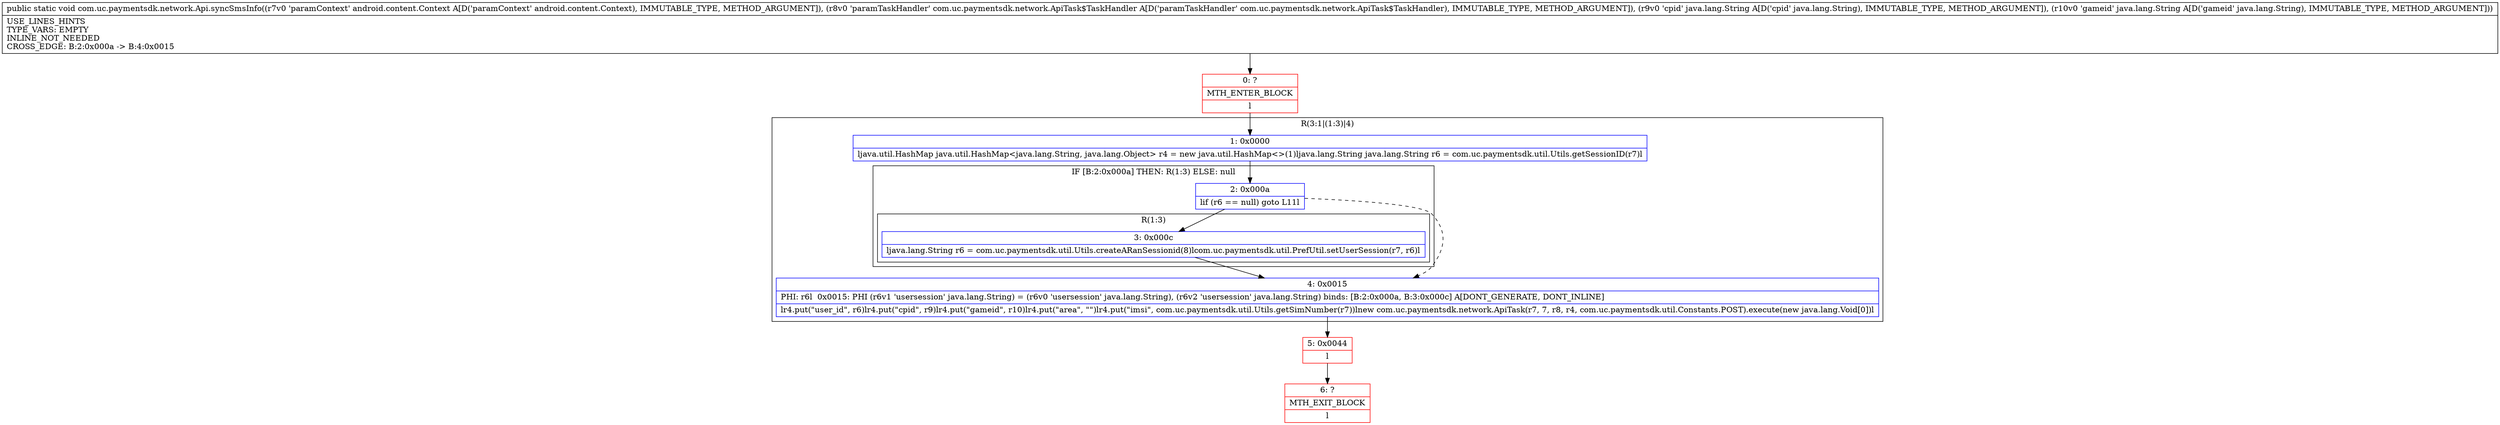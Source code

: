 digraph "CFG forcom.uc.paymentsdk.network.Api.syncSmsInfo(Landroid\/content\/Context;Lcom\/uc\/paymentsdk\/network\/ApiTask$TaskHandler;Ljava\/lang\/String;Ljava\/lang\/String;)V" {
subgraph cluster_Region_36716301 {
label = "R(3:1|(1:3)|4)";
node [shape=record,color=blue];
Node_1 [shape=record,label="{1\:\ 0x0000|ljava.util.HashMap java.util.HashMap\<java.lang.String, java.lang.Object\> r4 = new java.util.HashMap\<\>(1)ljava.lang.String java.lang.String r6 = com.uc.paymentsdk.util.Utils.getSessionID(r7)l}"];
subgraph cluster_IfRegion_1270900273 {
label = "IF [B:2:0x000a] THEN: R(1:3) ELSE: null";
node [shape=record,color=blue];
Node_2 [shape=record,label="{2\:\ 0x000a|lif (r6 == null) goto L11l}"];
subgraph cluster_Region_1508146324 {
label = "R(1:3)";
node [shape=record,color=blue];
Node_3 [shape=record,label="{3\:\ 0x000c|ljava.lang.String r6 = com.uc.paymentsdk.util.Utils.createARanSessionid(8)lcom.uc.paymentsdk.util.PrefUtil.setUserSession(r7, r6)l}"];
}
}
Node_4 [shape=record,label="{4\:\ 0x0015|PHI: r6l  0x0015: PHI (r6v1 'usersession' java.lang.String) = (r6v0 'usersession' java.lang.String), (r6v2 'usersession' java.lang.String) binds: [B:2:0x000a, B:3:0x000c] A[DONT_GENERATE, DONT_INLINE]\l|lr4.put(\"user_id\", r6)lr4.put(\"cpid\", r9)lr4.put(\"gameid\", r10)lr4.put(\"area\", \"\")lr4.put(\"imsi\", com.uc.paymentsdk.util.Utils.getSimNumber(r7))lnew com.uc.paymentsdk.network.ApiTask(r7, 7, r8, r4, com.uc.paymentsdk.util.Constants.POST).execute(new java.lang.Void[0])l}"];
}
Node_0 [shape=record,color=red,label="{0\:\ ?|MTH_ENTER_BLOCK\l|l}"];
Node_5 [shape=record,color=red,label="{5\:\ 0x0044|l}"];
Node_6 [shape=record,color=red,label="{6\:\ ?|MTH_EXIT_BLOCK\l|l}"];
MethodNode[shape=record,label="{public static void com.uc.paymentsdk.network.Api.syncSmsInfo((r7v0 'paramContext' android.content.Context A[D('paramContext' android.content.Context), IMMUTABLE_TYPE, METHOD_ARGUMENT]), (r8v0 'paramTaskHandler' com.uc.paymentsdk.network.ApiTask$TaskHandler A[D('paramTaskHandler' com.uc.paymentsdk.network.ApiTask$TaskHandler), IMMUTABLE_TYPE, METHOD_ARGUMENT]), (r9v0 'cpid' java.lang.String A[D('cpid' java.lang.String), IMMUTABLE_TYPE, METHOD_ARGUMENT]), (r10v0 'gameid' java.lang.String A[D('gameid' java.lang.String), IMMUTABLE_TYPE, METHOD_ARGUMENT]))  | USE_LINES_HINTS\lTYPE_VARS: EMPTY\lINLINE_NOT_NEEDED\lCROSS_EDGE: B:2:0x000a \-\> B:4:0x0015\l}"];
MethodNode -> Node_0;
Node_1 -> Node_2;
Node_2 -> Node_3;
Node_2 -> Node_4[style=dashed];
Node_3 -> Node_4;
Node_4 -> Node_5;
Node_0 -> Node_1;
Node_5 -> Node_6;
}

